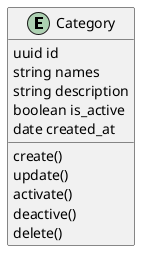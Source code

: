 @startuml

entity Category
Category : uuid id
Category : string names
Category : string description
Category : boolean is_active
Category : date created_at

Category : create()
Category : update()
Category : activate()
Category : deactive()
Category : delete()

@enduml